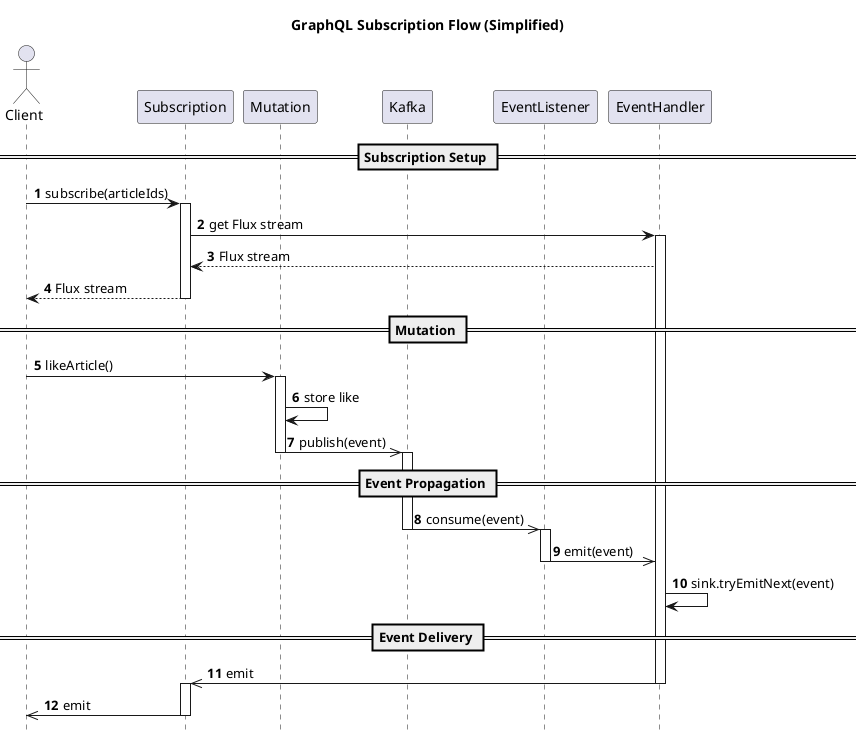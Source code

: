 @startuml
hide footbox
autonumber

title GraphQL Subscription Flow (Simplified)

actor Client
participant "Subscription" as Sub
participant "Mutation" as Mut
participant "Kafka" as Kafka
participant "EventListener" as Lis
participant "EventHandler" as Handler

== Subscription Setup ==
Client -> Sub: subscribe(articleIds)
activate Sub
Sub -> Handler: get Flux stream
activate Handler


Handler --> Sub: Flux stream
Sub --> Client: Flux stream
deactivate Sub

== Mutation ==
Client -> Mut: likeArticle()
activate Mut
Mut -> Mut: store like
Mut ->> Kafka: publish(event)
deactivate Mut
activate Kafka

== Event Propagation ==
Kafka ->> Lis : consume(event)
deactivate Kafka
activate Lis
Lis ->> Handler : emit(event)
deactivate Kafka
deactivate Lis
Handler -> Handler: sink.tryEmitNext(event)

== Event Delivery ==
Handler ->> Sub: emit
deactivate Handler
activate Sub
Sub ->> Client: emit
deactivate Sub

@enduml
